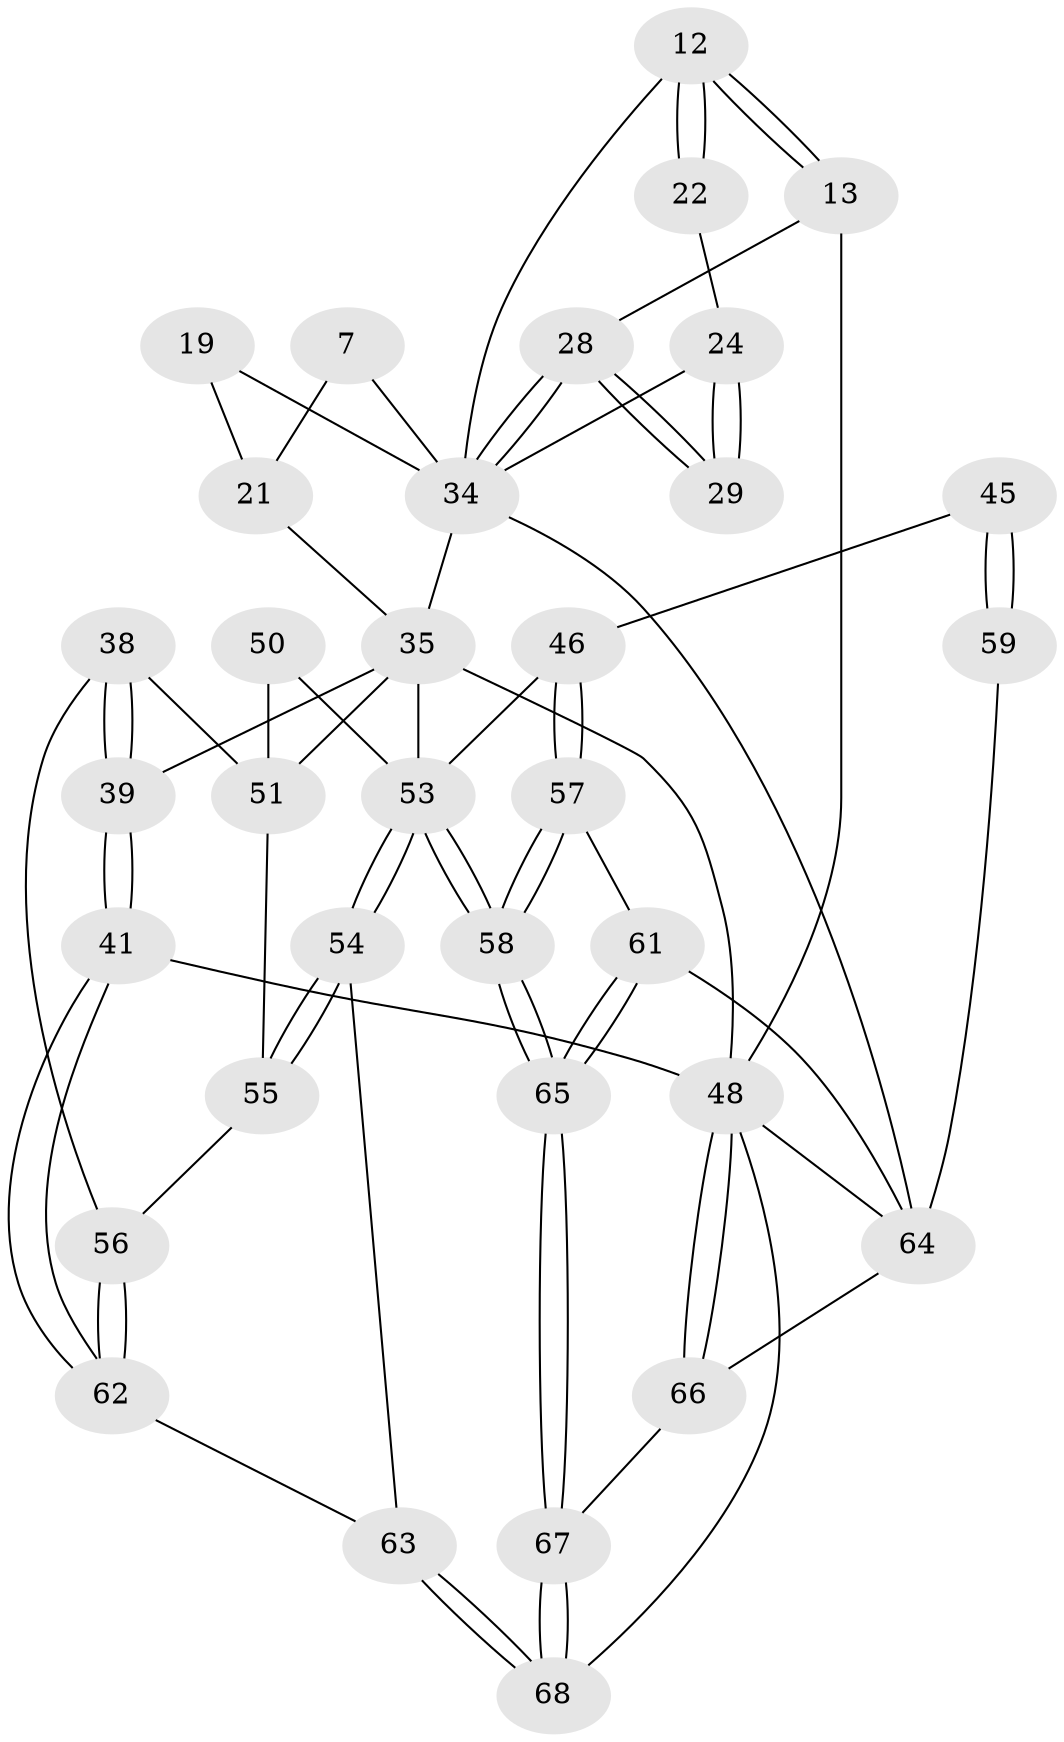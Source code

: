// original degree distribution, {3: 0.029411764705882353, 6: 0.29411764705882354, 5: 0.35294117647058826, 4: 0.3235294117647059}
// Generated by graph-tools (version 1.1) at 2025/01/03/09/25 05:01:09]
// undirected, 34 vertices, 76 edges
graph export_dot {
graph [start="1"]
  node [color=gray90,style=filled];
  7 [pos="+0.7342280226354584+0"];
  12 [pos="+1+0.1359394574300358",super="+8+9"];
  13 [pos="+1+0.1565544166767575",super="+2"];
  19 [pos="+0.7115148766327383+0.34939790065184145",super="+15"];
  21 [pos="+0.45985296666013387+0.2800532783963913",super="+20+6"];
  22 [pos="+0.907524597288306+0.17322468112937905"];
  24 [pos="+0.89400820487081+0.2204319025367809",super="+23"];
  28 [pos="+1+0.3475822306283402"];
  29 [pos="+1+0.3039494656811866"];
  34 [pos="+1+0.5585261972848475",super="+17+16+10+18+11"];
  35 [pos="+0.10164934334095752+0.3600102406390204",super="+30+27+31+33"];
  38 [pos="+0.07041081046237767+0.6276542057292567"];
  39 [pos="+0+0.6489041635474433"];
  41 [pos="+0+1"];
  45 [pos="+0.68136677454922+0.657620898405927"];
  46 [pos="+0.6740493480168983+0.6523070676045312"];
  48 [pos="+1+1",super="+42"];
  50 [pos="+0.3126134994821818+0.5308107840947528"];
  51 [pos="+0.20319821931035625+0.5881820836959412",super="+40"];
  53 [pos="+0.4091866217642992+0.8266892177800989",super="+52"];
  54 [pos="+0.3634885672180211+0.8352925161450215"];
  55 [pos="+0.25017034015003947+0.6996840545791632"];
  56 [pos="+0.16841063582558075+0.7954201665879588"];
  57 [pos="+0.6384830331133288+0.775276258881313"];
  58 [pos="+0.5054480790642587+0.9197320393110929"];
  59 [pos="+0.7819139181003174+0.8240309715612949",super="+44"];
  61 [pos="+0.7443162915638863+0.8739925729959402"];
  62 [pos="+0.18637651464343277+0.8381271925975552"];
  63 [pos="+0.33711961479150476+0.8465789313028785"];
  64 [pos="+0.7941584093096669+0.8995318113242741",super="+49+60"];
  65 [pos="+0.552026496683994+1"];
  66 [pos="+0.7840796260173563+1"];
  67 [pos="+0.56537232546781+1"];
  68 [pos="+0.10903202359138468+1"];
  7 -- 34;
  7 -- 21;
  12 -- 13 [weight=2];
  12 -- 13;
  12 -- 22 [weight=2];
  12 -- 22;
  12 -- 34;
  13 -- 28;
  13 -- 48 [weight=2];
  19 -- 21 [weight=3];
  19 -- 34 [weight=2];
  21 -- 35 [weight=2];
  22 -- 24;
  24 -- 29 [weight=2];
  24 -- 29;
  24 -- 34;
  28 -- 29;
  28 -- 29;
  28 -- 34;
  28 -- 34;
  34 -- 35;
  34 -- 64;
  35 -- 48 [weight=2];
  35 -- 39;
  35 -- 51 [weight=2];
  35 -- 53;
  38 -- 39;
  38 -- 39;
  38 -- 56;
  38 -- 51;
  39 -- 41;
  39 -- 41;
  41 -- 62;
  41 -- 62;
  41 -- 48;
  45 -- 46;
  45 -- 59 [weight=2];
  45 -- 59;
  46 -- 57;
  46 -- 57;
  46 -- 53;
  48 -- 66;
  48 -- 66;
  48 -- 68;
  48 -- 64;
  50 -- 51 [weight=2];
  50 -- 53;
  51 -- 55;
  53 -- 54;
  53 -- 54;
  53 -- 58;
  53 -- 58;
  54 -- 55;
  54 -- 55;
  54 -- 63;
  55 -- 56;
  56 -- 62;
  56 -- 62;
  57 -- 58;
  57 -- 58;
  57 -- 61;
  58 -- 65;
  58 -- 65;
  59 -- 64 [weight=2];
  61 -- 65;
  61 -- 65;
  61 -- 64;
  62 -- 63;
  63 -- 68;
  63 -- 68;
  64 -- 66;
  65 -- 67;
  65 -- 67;
  66 -- 67;
  67 -- 68;
  67 -- 68;
}
